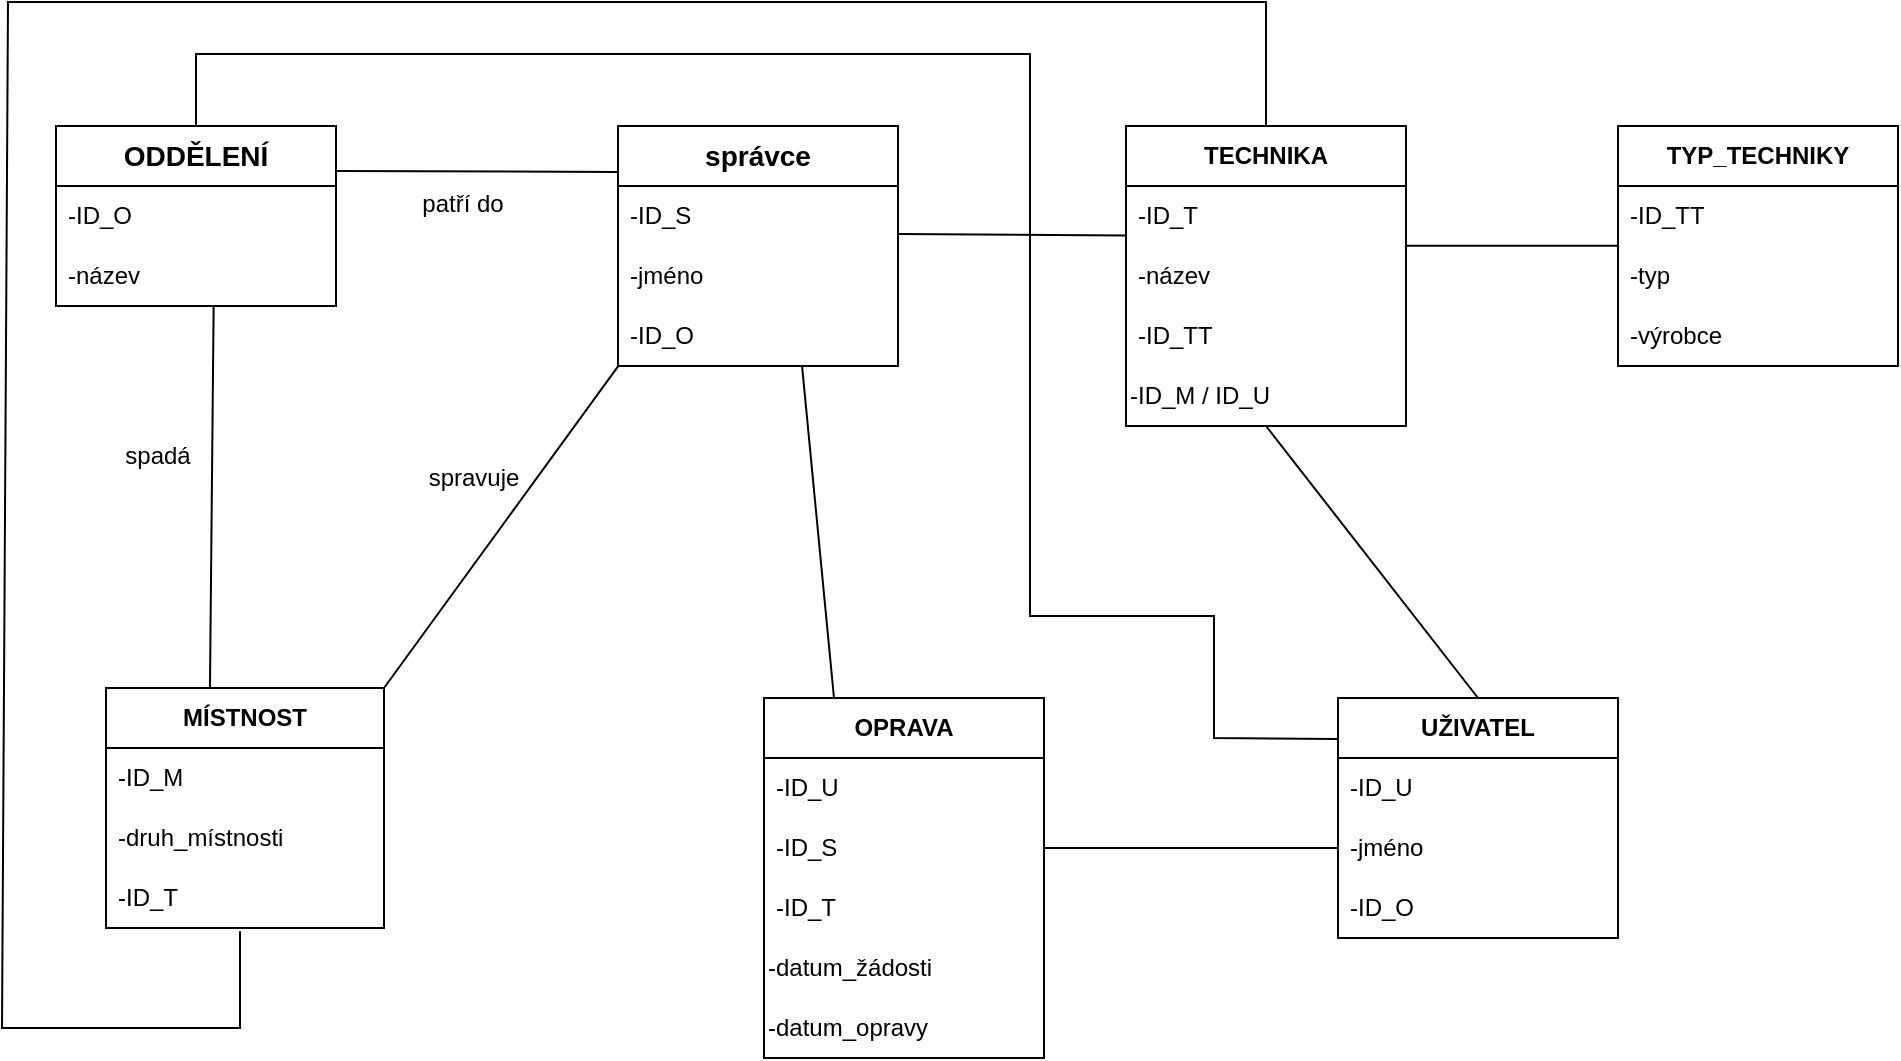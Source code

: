 <mxfile version="22.1.5" type="github">
  <diagram name="Page-1" id="xRkcwXuvekK1kD8LRVQu">
    <mxGraphModel dx="1290" dy="640" grid="0" gridSize="10" guides="1" tooltips="1" connect="1" arrows="1" fold="1" page="1" pageScale="1" pageWidth="1100" pageHeight="850" math="0" shadow="0">
      <root>
        <mxCell id="0" />
        <mxCell id="1" parent="0" />
        <mxCell id="W9Lok_jRmyyLtwdvxNbf-1" value="&lt;font style=&quot;font-size: 14px;&quot;&gt;&lt;b&gt;ODDĚLENÍ&lt;/b&gt;&lt;/font&gt;" style="swimlane;fontStyle=0;childLayout=stackLayout;horizontal=1;startSize=30;horizontalStack=0;resizeParent=1;resizeParentMax=0;resizeLast=0;collapsible=1;marginBottom=0;whiteSpace=wrap;html=1;" vertex="1" parent="1">
          <mxGeometry x="107" y="92" width="140" height="90" as="geometry" />
        </mxCell>
        <mxCell id="W9Lok_jRmyyLtwdvxNbf-2" value="&lt;font style=&quot;font-size: 12px;&quot;&gt;-ID_O&lt;/font&gt;" style="text;strokeColor=none;fillColor=none;align=left;verticalAlign=middle;spacingLeft=4;spacingRight=4;overflow=hidden;points=[[0,0.5],[1,0.5]];portConstraint=eastwest;rotatable=0;whiteSpace=wrap;html=1;" vertex="1" parent="W9Lok_jRmyyLtwdvxNbf-1">
          <mxGeometry y="30" width="140" height="30" as="geometry" />
        </mxCell>
        <mxCell id="W9Lok_jRmyyLtwdvxNbf-3" value="&lt;font style=&quot;font-size: 12px;&quot;&gt;-název&lt;/font&gt;" style="text;strokeColor=none;fillColor=none;align=left;verticalAlign=middle;spacingLeft=4;spacingRight=4;overflow=hidden;points=[[0,0.5],[1,0.5]];portConstraint=eastwest;rotatable=0;whiteSpace=wrap;html=1;" vertex="1" parent="W9Lok_jRmyyLtwdvxNbf-1">
          <mxGeometry y="60" width="140" height="30" as="geometry" />
        </mxCell>
        <mxCell id="W9Lok_jRmyyLtwdvxNbf-5" value="&lt;b&gt;UŽIVATEL&lt;/b&gt;" style="swimlane;fontStyle=0;childLayout=stackLayout;horizontal=1;startSize=30;horizontalStack=0;resizeParent=1;resizeParentMax=0;resizeLast=0;collapsible=1;marginBottom=0;whiteSpace=wrap;html=1;" vertex="1" parent="1">
          <mxGeometry x="748" y="378" width="140" height="120" as="geometry" />
        </mxCell>
        <mxCell id="W9Lok_jRmyyLtwdvxNbf-6" value="-ID_U" style="text;strokeColor=none;fillColor=none;align=left;verticalAlign=middle;spacingLeft=4;spacingRight=4;overflow=hidden;points=[[0,0.5],[1,0.5]];portConstraint=eastwest;rotatable=0;whiteSpace=wrap;html=1;" vertex="1" parent="W9Lok_jRmyyLtwdvxNbf-5">
          <mxGeometry y="30" width="140" height="30" as="geometry" />
        </mxCell>
        <mxCell id="W9Lok_jRmyyLtwdvxNbf-7" value="-jméno" style="text;strokeColor=none;fillColor=none;align=left;verticalAlign=middle;spacingLeft=4;spacingRight=4;overflow=hidden;points=[[0,0.5],[1,0.5]];portConstraint=eastwest;rotatable=0;whiteSpace=wrap;html=1;" vertex="1" parent="W9Lok_jRmyyLtwdvxNbf-5">
          <mxGeometry y="60" width="140" height="30" as="geometry" />
        </mxCell>
        <mxCell id="W9Lok_jRmyyLtwdvxNbf-8" value="-ID_O" style="text;strokeColor=none;fillColor=none;align=left;verticalAlign=middle;spacingLeft=4;spacingRight=4;overflow=hidden;points=[[0,0.5],[1,0.5]];portConstraint=eastwest;rotatable=0;whiteSpace=wrap;html=1;" vertex="1" parent="W9Lok_jRmyyLtwdvxNbf-5">
          <mxGeometry y="90" width="140" height="30" as="geometry" />
        </mxCell>
        <mxCell id="W9Lok_jRmyyLtwdvxNbf-9" value="&lt;b&gt;TECHNIKA&lt;/b&gt;" style="swimlane;fontStyle=0;childLayout=stackLayout;horizontal=1;startSize=30;horizontalStack=0;resizeParent=1;resizeParentMax=0;resizeLast=0;collapsible=1;marginBottom=0;whiteSpace=wrap;html=1;" vertex="1" parent="1">
          <mxGeometry x="642" y="92" width="140" height="150" as="geometry" />
        </mxCell>
        <mxCell id="W9Lok_jRmyyLtwdvxNbf-10" value="-ID_T" style="text;strokeColor=none;fillColor=none;align=left;verticalAlign=middle;spacingLeft=4;spacingRight=4;overflow=hidden;points=[[0,0.5],[1,0.5]];portConstraint=eastwest;rotatable=0;whiteSpace=wrap;html=1;" vertex="1" parent="W9Lok_jRmyyLtwdvxNbf-9">
          <mxGeometry y="30" width="140" height="30" as="geometry" />
        </mxCell>
        <mxCell id="W9Lok_jRmyyLtwdvxNbf-11" value="-název" style="text;strokeColor=none;fillColor=none;align=left;verticalAlign=middle;spacingLeft=4;spacingRight=4;overflow=hidden;points=[[0,0.5],[1,0.5]];portConstraint=eastwest;rotatable=0;whiteSpace=wrap;html=1;" vertex="1" parent="W9Lok_jRmyyLtwdvxNbf-9">
          <mxGeometry y="60" width="140" height="30" as="geometry" />
        </mxCell>
        <mxCell id="W9Lok_jRmyyLtwdvxNbf-12" value="-ID_TT" style="text;strokeColor=none;fillColor=none;align=left;verticalAlign=middle;spacingLeft=4;spacingRight=4;overflow=hidden;points=[[0,0.5],[1,0.5]];portConstraint=eastwest;rotatable=0;whiteSpace=wrap;html=1;" vertex="1" parent="W9Lok_jRmyyLtwdvxNbf-9">
          <mxGeometry y="90" width="140" height="30" as="geometry" />
        </mxCell>
        <mxCell id="W9Lok_jRmyyLtwdvxNbf-31" value="-ID_M / ID_U" style="text;html=1;strokeColor=none;fillColor=none;align=left;verticalAlign=middle;whiteSpace=wrap;rounded=0;" vertex="1" parent="W9Lok_jRmyyLtwdvxNbf-9">
          <mxGeometry y="120" width="140" height="30" as="geometry" />
        </mxCell>
        <mxCell id="W9Lok_jRmyyLtwdvxNbf-13" value="&lt;b&gt;TYP_TECHNIKY&lt;/b&gt;" style="swimlane;fontStyle=0;childLayout=stackLayout;horizontal=1;startSize=30;horizontalStack=0;resizeParent=1;resizeParentMax=0;resizeLast=0;collapsible=1;marginBottom=0;whiteSpace=wrap;html=1;" vertex="1" parent="1">
          <mxGeometry x="888" y="92" width="140" height="120" as="geometry" />
        </mxCell>
        <mxCell id="W9Lok_jRmyyLtwdvxNbf-14" value="-ID_TT" style="text;strokeColor=none;fillColor=none;align=left;verticalAlign=middle;spacingLeft=4;spacingRight=4;overflow=hidden;points=[[0,0.5],[1,0.5]];portConstraint=eastwest;rotatable=0;whiteSpace=wrap;html=1;" vertex="1" parent="W9Lok_jRmyyLtwdvxNbf-13">
          <mxGeometry y="30" width="140" height="30" as="geometry" />
        </mxCell>
        <mxCell id="W9Lok_jRmyyLtwdvxNbf-15" value="-typ" style="text;strokeColor=none;fillColor=none;align=left;verticalAlign=middle;spacingLeft=4;spacingRight=4;overflow=hidden;points=[[0,0.5],[1,0.5]];portConstraint=eastwest;rotatable=0;whiteSpace=wrap;html=1;" vertex="1" parent="W9Lok_jRmyyLtwdvxNbf-13">
          <mxGeometry y="60" width="140" height="30" as="geometry" />
        </mxCell>
        <mxCell id="W9Lok_jRmyyLtwdvxNbf-16" value="-výrobce" style="text;strokeColor=none;fillColor=none;align=left;verticalAlign=middle;spacingLeft=4;spacingRight=4;overflow=hidden;points=[[0,0.5],[1,0.5]];portConstraint=eastwest;rotatable=0;whiteSpace=wrap;html=1;" vertex="1" parent="W9Lok_jRmyyLtwdvxNbf-13">
          <mxGeometry y="90" width="140" height="30" as="geometry" />
        </mxCell>
        <mxCell id="W9Lok_jRmyyLtwdvxNbf-17" value="&lt;b&gt;MÍSTNOST&lt;/b&gt;" style="swimlane;fontStyle=0;childLayout=stackLayout;horizontal=1;startSize=30;horizontalStack=0;resizeParent=1;resizeParentMax=0;resizeLast=0;collapsible=1;marginBottom=0;whiteSpace=wrap;html=1;" vertex="1" parent="1">
          <mxGeometry x="132" y="373" width="139" height="120" as="geometry" />
        </mxCell>
        <mxCell id="W9Lok_jRmyyLtwdvxNbf-18" value="-ID_M" style="text;strokeColor=none;fillColor=none;align=left;verticalAlign=middle;spacingLeft=4;spacingRight=4;overflow=hidden;points=[[0,0.5],[1,0.5]];portConstraint=eastwest;rotatable=0;whiteSpace=wrap;html=1;" vertex="1" parent="W9Lok_jRmyyLtwdvxNbf-17">
          <mxGeometry y="30" width="139" height="30" as="geometry" />
        </mxCell>
        <mxCell id="W9Lok_jRmyyLtwdvxNbf-19" value="-druh_místnosti" style="text;strokeColor=none;fillColor=none;align=left;verticalAlign=middle;spacingLeft=4;spacingRight=4;overflow=hidden;points=[[0,0.5],[1,0.5]];portConstraint=eastwest;rotatable=0;whiteSpace=wrap;html=1;" vertex="1" parent="W9Lok_jRmyyLtwdvxNbf-17">
          <mxGeometry y="60" width="139" height="30" as="geometry" />
        </mxCell>
        <mxCell id="W9Lok_jRmyyLtwdvxNbf-20" value="-ID_T" style="text;strokeColor=none;fillColor=none;align=left;verticalAlign=middle;spacingLeft=4;spacingRight=4;overflow=hidden;points=[[0,0.5],[1,0.5]];portConstraint=eastwest;rotatable=0;whiteSpace=wrap;html=1;" vertex="1" parent="W9Lok_jRmyyLtwdvxNbf-17">
          <mxGeometry y="90" width="139" height="30" as="geometry" />
        </mxCell>
        <mxCell id="W9Lok_jRmyyLtwdvxNbf-21" value="&lt;font style=&quot;font-size: 14px;&quot;&gt;&lt;b&gt;správce&lt;/b&gt;&lt;/font&gt;" style="swimlane;fontStyle=0;childLayout=stackLayout;horizontal=1;startSize=30;horizontalStack=0;resizeParent=1;resizeParentMax=0;resizeLast=0;collapsible=1;marginBottom=0;whiteSpace=wrap;html=1;" vertex="1" parent="1">
          <mxGeometry x="388" y="92" width="140" height="120" as="geometry" />
        </mxCell>
        <mxCell id="W9Lok_jRmyyLtwdvxNbf-22" value="&lt;font style=&quot;font-size: 12px;&quot;&gt;-ID_S&lt;/font&gt;" style="text;strokeColor=none;fillColor=none;align=left;verticalAlign=middle;spacingLeft=4;spacingRight=4;overflow=hidden;points=[[0,0.5],[1,0.5]];portConstraint=eastwest;rotatable=0;whiteSpace=wrap;html=1;" vertex="1" parent="W9Lok_jRmyyLtwdvxNbf-21">
          <mxGeometry y="30" width="140" height="30" as="geometry" />
        </mxCell>
        <mxCell id="W9Lok_jRmyyLtwdvxNbf-23" value="&lt;font style=&quot;font-size: 12px;&quot;&gt;-jméno&lt;/font&gt;" style="text;strokeColor=none;fillColor=none;align=left;verticalAlign=middle;spacingLeft=4;spacingRight=4;overflow=hidden;points=[[0,0.5],[1,0.5]];portConstraint=eastwest;rotatable=0;whiteSpace=wrap;html=1;" vertex="1" parent="W9Lok_jRmyyLtwdvxNbf-21">
          <mxGeometry y="60" width="140" height="30" as="geometry" />
        </mxCell>
        <mxCell id="W9Lok_jRmyyLtwdvxNbf-24" value="&lt;font style=&quot;font-size: 12px;&quot;&gt;-ID_O&lt;/font&gt;" style="text;strokeColor=none;fillColor=none;align=left;verticalAlign=middle;spacingLeft=4;spacingRight=4;overflow=hidden;points=[[0,0.5],[1,0.5]];portConstraint=eastwest;rotatable=0;whiteSpace=wrap;html=1;" vertex="1" parent="W9Lok_jRmyyLtwdvxNbf-21">
          <mxGeometry y="90" width="140" height="30" as="geometry" />
        </mxCell>
        <mxCell id="W9Lok_jRmyyLtwdvxNbf-25" value="&lt;b&gt;OPRAVA&lt;/b&gt;" style="swimlane;fontStyle=0;childLayout=stackLayout;horizontal=1;startSize=30;horizontalStack=0;resizeParent=1;resizeParentMax=0;resizeLast=0;collapsible=1;marginBottom=0;whiteSpace=wrap;html=1;" vertex="1" parent="1">
          <mxGeometry x="461" y="378" width="140" height="180" as="geometry" />
        </mxCell>
        <mxCell id="W9Lok_jRmyyLtwdvxNbf-26" value="-ID_U" style="text;strokeColor=none;fillColor=none;align=left;verticalAlign=middle;spacingLeft=4;spacingRight=4;overflow=hidden;points=[[0,0.5],[1,0.5]];portConstraint=eastwest;rotatable=0;whiteSpace=wrap;html=1;" vertex="1" parent="W9Lok_jRmyyLtwdvxNbf-25">
          <mxGeometry y="30" width="140" height="30" as="geometry" />
        </mxCell>
        <mxCell id="W9Lok_jRmyyLtwdvxNbf-27" value="-ID_S" style="text;strokeColor=none;fillColor=none;align=left;verticalAlign=middle;spacingLeft=4;spacingRight=4;overflow=hidden;points=[[0,0.5],[1,0.5]];portConstraint=eastwest;rotatable=0;whiteSpace=wrap;html=1;" vertex="1" parent="W9Lok_jRmyyLtwdvxNbf-25">
          <mxGeometry y="60" width="140" height="30" as="geometry" />
        </mxCell>
        <mxCell id="W9Lok_jRmyyLtwdvxNbf-28" value="-ID_T" style="text;strokeColor=none;fillColor=none;align=left;verticalAlign=middle;spacingLeft=4;spacingRight=4;overflow=hidden;points=[[0,0.5],[1,0.5]];portConstraint=eastwest;rotatable=0;whiteSpace=wrap;html=1;" vertex="1" parent="W9Lok_jRmyyLtwdvxNbf-25">
          <mxGeometry y="90" width="140" height="30" as="geometry" />
        </mxCell>
        <mxCell id="W9Lok_jRmyyLtwdvxNbf-34" value="-datum_žádosti" style="text;html=1;strokeColor=none;fillColor=none;align=left;verticalAlign=middle;whiteSpace=wrap;rounded=0;" vertex="1" parent="W9Lok_jRmyyLtwdvxNbf-25">
          <mxGeometry y="120" width="140" height="30" as="geometry" />
        </mxCell>
        <mxCell id="W9Lok_jRmyyLtwdvxNbf-35" value="-datum_opravy" style="text;html=1;strokeColor=none;fillColor=none;align=left;verticalAlign=middle;whiteSpace=wrap;rounded=0;" vertex="1" parent="W9Lok_jRmyyLtwdvxNbf-25">
          <mxGeometry y="150" width="140" height="30" as="geometry" />
        </mxCell>
        <mxCell id="W9Lok_jRmyyLtwdvxNbf-38" value="" style="endArrow=none;html=1;rounded=0;exitX=0.5;exitY=0;exitDx=0;exitDy=0;entryX=-0.003;entryY=0.171;entryDx=0;entryDy=0;entryPerimeter=0;" edge="1" parent="1" source="W9Lok_jRmyyLtwdvxNbf-1" target="W9Lok_jRmyyLtwdvxNbf-5">
          <mxGeometry width="50" height="50" relative="1" as="geometry">
            <mxPoint x="468" y="349" as="sourcePoint" />
            <mxPoint x="518" y="299" as="targetPoint" />
            <Array as="points">
              <mxPoint x="177" y="56" />
              <mxPoint x="594" y="56" />
              <mxPoint x="594" y="337" />
              <mxPoint x="686" y="337" />
              <mxPoint x="686" y="398" />
            </Array>
          </mxGeometry>
        </mxCell>
        <mxCell id="W9Lok_jRmyyLtwdvxNbf-39" value="" style="endArrow=none;html=1;rounded=0;entryX=0;entryY=0.827;entryDx=0;entryDy=0;entryPerimeter=0;" edge="1" parent="1" target="W9Lok_jRmyyLtwdvxNbf-10">
          <mxGeometry width="50" height="50" relative="1" as="geometry">
            <mxPoint x="528" y="146" as="sourcePoint" />
            <mxPoint x="638.88" y="147.02" as="targetPoint" />
          </mxGeometry>
        </mxCell>
        <mxCell id="W9Lok_jRmyyLtwdvxNbf-40" value="" style="endArrow=none;html=1;rounded=0;exitX=1;exitY=0.25;exitDx=0;exitDy=0;" edge="1" parent="1" source="W9Lok_jRmyyLtwdvxNbf-1">
          <mxGeometry width="50" height="50" relative="1" as="geometry">
            <mxPoint x="287" y="162" as="sourcePoint" />
            <mxPoint x="388" y="115" as="targetPoint" />
          </mxGeometry>
        </mxCell>
        <mxCell id="W9Lok_jRmyyLtwdvxNbf-41" value="patří do" style="text;html=1;strokeColor=none;fillColor=none;align=center;verticalAlign=middle;whiteSpace=wrap;rounded=0;" vertex="1" parent="1">
          <mxGeometry x="286" y="121" width="49" height="19" as="geometry" />
        </mxCell>
        <mxCell id="W9Lok_jRmyyLtwdvxNbf-42" value="" style="endArrow=none;html=1;rounded=0;exitX=1;exitY=0.5;exitDx=0;exitDy=0;entryX=0;entryY=0.5;entryDx=0;entryDy=0;" edge="1" parent="1" source="W9Lok_jRmyyLtwdvxNbf-27" target="W9Lok_jRmyyLtwdvxNbf-7">
          <mxGeometry width="50" height="50" relative="1" as="geometry">
            <mxPoint x="666" y="508" as="sourcePoint" />
            <mxPoint x="716" y="458" as="targetPoint" />
          </mxGeometry>
        </mxCell>
        <mxCell id="W9Lok_jRmyyLtwdvxNbf-43" value="" style="endArrow=none;html=1;rounded=0;exitX=1;exitY=0;exitDx=0;exitDy=0;entryX=0.002;entryY=0.995;entryDx=0;entryDy=0;entryPerimeter=0;" edge="1" parent="1" source="W9Lok_jRmyyLtwdvxNbf-17" target="W9Lok_jRmyyLtwdvxNbf-24">
          <mxGeometry width="50" height="50" relative="1" as="geometry">
            <mxPoint x="311" y="340" as="sourcePoint" />
            <mxPoint x="389" y="217" as="targetPoint" />
          </mxGeometry>
        </mxCell>
        <mxCell id="W9Lok_jRmyyLtwdvxNbf-44" value="spravuje" style="text;html=1;strokeColor=none;fillColor=none;align=center;verticalAlign=middle;whiteSpace=wrap;rounded=0;rotation=0;" vertex="1" parent="1">
          <mxGeometry x="286" y="253" width="60" height="30" as="geometry" />
        </mxCell>
        <mxCell id="W9Lok_jRmyyLtwdvxNbf-47" value="" style="endArrow=none;html=1;rounded=0;entryX=0.5;entryY=1;entryDx=0;entryDy=0;exitX=0.5;exitY=0;exitDx=0;exitDy=0;" edge="1" parent="1" source="W9Lok_jRmyyLtwdvxNbf-5" target="W9Lok_jRmyyLtwdvxNbf-31">
          <mxGeometry width="50" height="50" relative="1" as="geometry">
            <mxPoint x="799" y="350" as="sourcePoint" />
            <mxPoint x="712" y="272" as="targetPoint" />
          </mxGeometry>
        </mxCell>
        <mxCell id="W9Lok_jRmyyLtwdvxNbf-48" value="" style="endArrow=none;html=1;rounded=0;exitX=1.03;exitY=-0.029;exitDx=0;exitDy=0;exitPerimeter=0;entryX=0;entryY=0.994;entryDx=0;entryDy=0;entryPerimeter=0;" edge="1" parent="1" target="W9Lok_jRmyyLtwdvxNbf-14">
          <mxGeometry width="50" height="50" relative="1" as="geometry">
            <mxPoint x="782" y="151.83" as="sourcePoint" />
            <mxPoint x="885.48" y="151.83" as="targetPoint" />
          </mxGeometry>
        </mxCell>
        <mxCell id="W9Lok_jRmyyLtwdvxNbf-49" value="" style="endArrow=none;html=1;rounded=0;entryX=0.563;entryY=0.967;entryDx=0;entryDy=0;entryPerimeter=0;exitX=0.374;exitY=-0.001;exitDx=0;exitDy=0;exitPerimeter=0;" edge="1" parent="1" source="W9Lok_jRmyyLtwdvxNbf-17">
          <mxGeometry width="50" height="50" relative="1" as="geometry">
            <mxPoint x="183.013" y="368.95" as="sourcePoint" />
            <mxPoint x="185.82" y="182" as="targetPoint" />
          </mxGeometry>
        </mxCell>
        <mxCell id="W9Lok_jRmyyLtwdvxNbf-50" value="spadá" style="text;html=1;strokeColor=none;fillColor=none;align=center;verticalAlign=middle;whiteSpace=wrap;rounded=0;" vertex="1" parent="1">
          <mxGeometry x="137" y="246" width="42" height="21" as="geometry" />
        </mxCell>
        <mxCell id="W9Lok_jRmyyLtwdvxNbf-51" value="" style="endArrow=none;html=1;rounded=0;entryX=0.657;entryY=0.983;entryDx=0;entryDy=0;entryPerimeter=0;exitX=0.25;exitY=0;exitDx=0;exitDy=0;" edge="1" parent="1" source="W9Lok_jRmyyLtwdvxNbf-25" target="W9Lok_jRmyyLtwdvxNbf-24">
          <mxGeometry width="50" height="50" relative="1" as="geometry">
            <mxPoint x="506" y="353" as="sourcePoint" />
            <mxPoint x="556" y="303" as="targetPoint" />
          </mxGeometry>
        </mxCell>
        <mxCell id="W9Lok_jRmyyLtwdvxNbf-52" value="" style="endArrow=none;html=1;rounded=0;entryX=0.5;entryY=0;entryDx=0;entryDy=0;exitX=0.482;exitY=1.055;exitDx=0;exitDy=0;exitPerimeter=0;" edge="1" parent="1" source="W9Lok_jRmyyLtwdvxNbf-20" target="W9Lok_jRmyyLtwdvxNbf-9">
          <mxGeometry width="50" height="50" relative="1" as="geometry">
            <mxPoint x="211" y="598" as="sourcePoint" />
            <mxPoint x="261" y="548" as="targetPoint" />
            <Array as="points">
              <mxPoint x="199" y="543" />
              <mxPoint x="80" y="543" />
              <mxPoint x="83" y="30" />
              <mxPoint x="712" y="30" />
            </Array>
          </mxGeometry>
        </mxCell>
      </root>
    </mxGraphModel>
  </diagram>
</mxfile>
